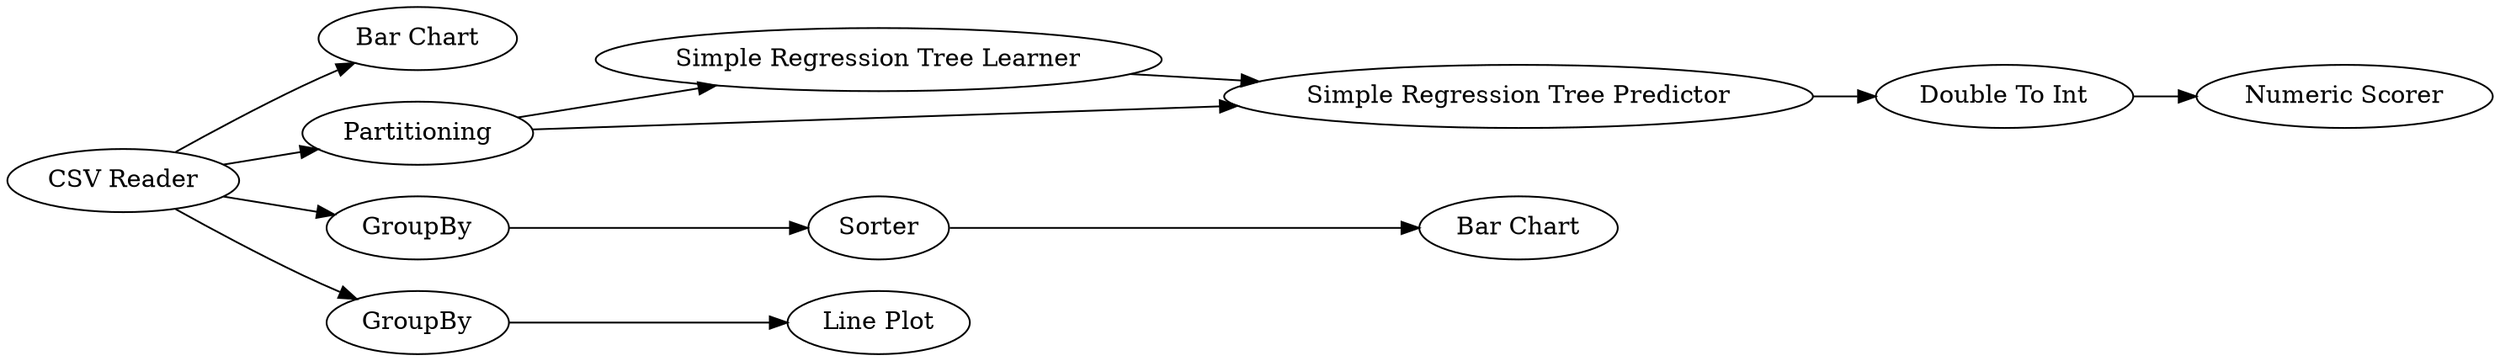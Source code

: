 digraph {
	"3290754977272978131_6" [label="Bar Chart"]
	"3290754977272978131_13" [label=Partitioning]
	"3290754977272978131_4" [label=Sorter]
	"3290754977272978131_2" [label=GroupBy]
	"3290754977272978131_21" [label="Numeric Scorer"]
	"3290754977272978131_10" [label=GroupBy]
	"3290754977272978131_16" [label="Simple Regression Tree Learner"]
	"3290754977272978131_20" [label="Double To Int"]
	"3290754977272978131_17" [label="Simple Regression Tree Predictor"]
	"3290754977272978131_3" [label="Bar Chart"]
	"3290754977272978131_1" [label="CSV Reader"]
	"3290754977272978131_9" [label="Line Plot"]
	"3290754977272978131_17" -> "3290754977272978131_20"
	"3290754977272978131_1" -> "3290754977272978131_6"
	"3290754977272978131_1" -> "3290754977272978131_10"
	"3290754977272978131_16" -> "3290754977272978131_17"
	"3290754977272978131_1" -> "3290754977272978131_2"
	"3290754977272978131_4" -> "3290754977272978131_3"
	"3290754977272978131_10" -> "3290754977272978131_9"
	"3290754977272978131_20" -> "3290754977272978131_21"
	"3290754977272978131_2" -> "3290754977272978131_4"
	"3290754977272978131_13" -> "3290754977272978131_17"
	"3290754977272978131_1" -> "3290754977272978131_13"
	"3290754977272978131_13" -> "3290754977272978131_16"
	rankdir=LR
}
